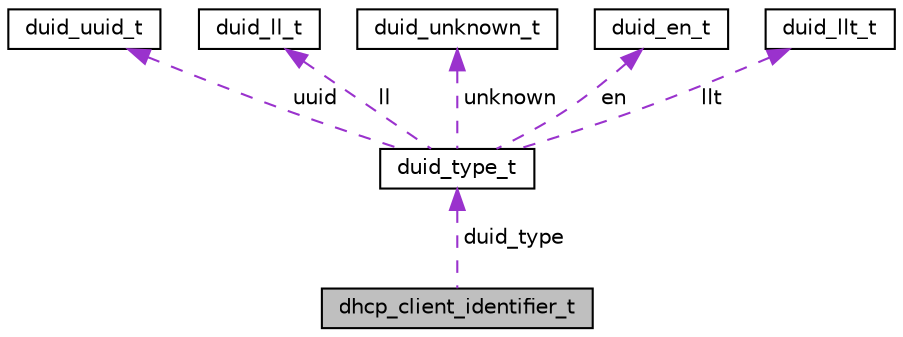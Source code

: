 digraph "dhcp_client_identifier_t"
{
 // LATEX_PDF_SIZE
  bgcolor="transparent";
  edge [fontname="Helvetica",fontsize="10",labelfontname="Helvetica",labelfontsize="10"];
  node [fontname="Helvetica",fontsize="10",shape=record];
  Node1 [label="dhcp_client_identifier_t",height=0.2,width=0.4,color="black", fillcolor="grey75", style="filled", fontcolor="black",tooltip=" "];
  Node2 -> Node1 [dir="back",color="darkorchid3",fontsize="10",style="dashed",label=" duid_type" ,fontname="Helvetica"];
  Node2 [label="duid_type_t",height=0.2,width=0.4,color="black",URL="$EvenstarDhcp_8h.html#unionduid__type__t",tooltip=" "];
  Node3 -> Node2 [dir="back",color="darkorchid3",fontsize="10",style="dashed",label=" uuid" ,fontname="Helvetica"];
  Node3 [label="duid_uuid_t",height=0.2,width=0.4,color="black",URL="$EvenstarDhcp_8h.html#structduid__uuid__t",tooltip=" "];
  Node4 -> Node2 [dir="back",color="darkorchid3",fontsize="10",style="dashed",label=" ll" ,fontname="Helvetica"];
  Node4 [label="duid_ll_t",height=0.2,width=0.4,color="black",URL="$EvenstarDhcp_8h.html#structduid__ll__t",tooltip=" "];
  Node5 -> Node2 [dir="back",color="darkorchid3",fontsize="10",style="dashed",label=" unknown" ,fontname="Helvetica"];
  Node5 [label="duid_unknown_t",height=0.2,width=0.4,color="black",URL="$EvenstarDhcp_8h.html#structduid__unknown__t",tooltip=" "];
  Node6 -> Node2 [dir="back",color="darkorchid3",fontsize="10",style="dashed",label=" en" ,fontname="Helvetica"];
  Node6 [label="duid_en_t",height=0.2,width=0.4,color="black",URL="$EvenstarDhcp_8h.html#structduid__en__t",tooltip=" "];
  Node7 -> Node2 [dir="back",color="darkorchid3",fontsize="10",style="dashed",label=" llt" ,fontname="Helvetica"];
  Node7 [label="duid_llt_t",height=0.2,width=0.4,color="black",URL="$EvenstarDhcp_8h.html#structduid__llt__t",tooltip=" "];
}
